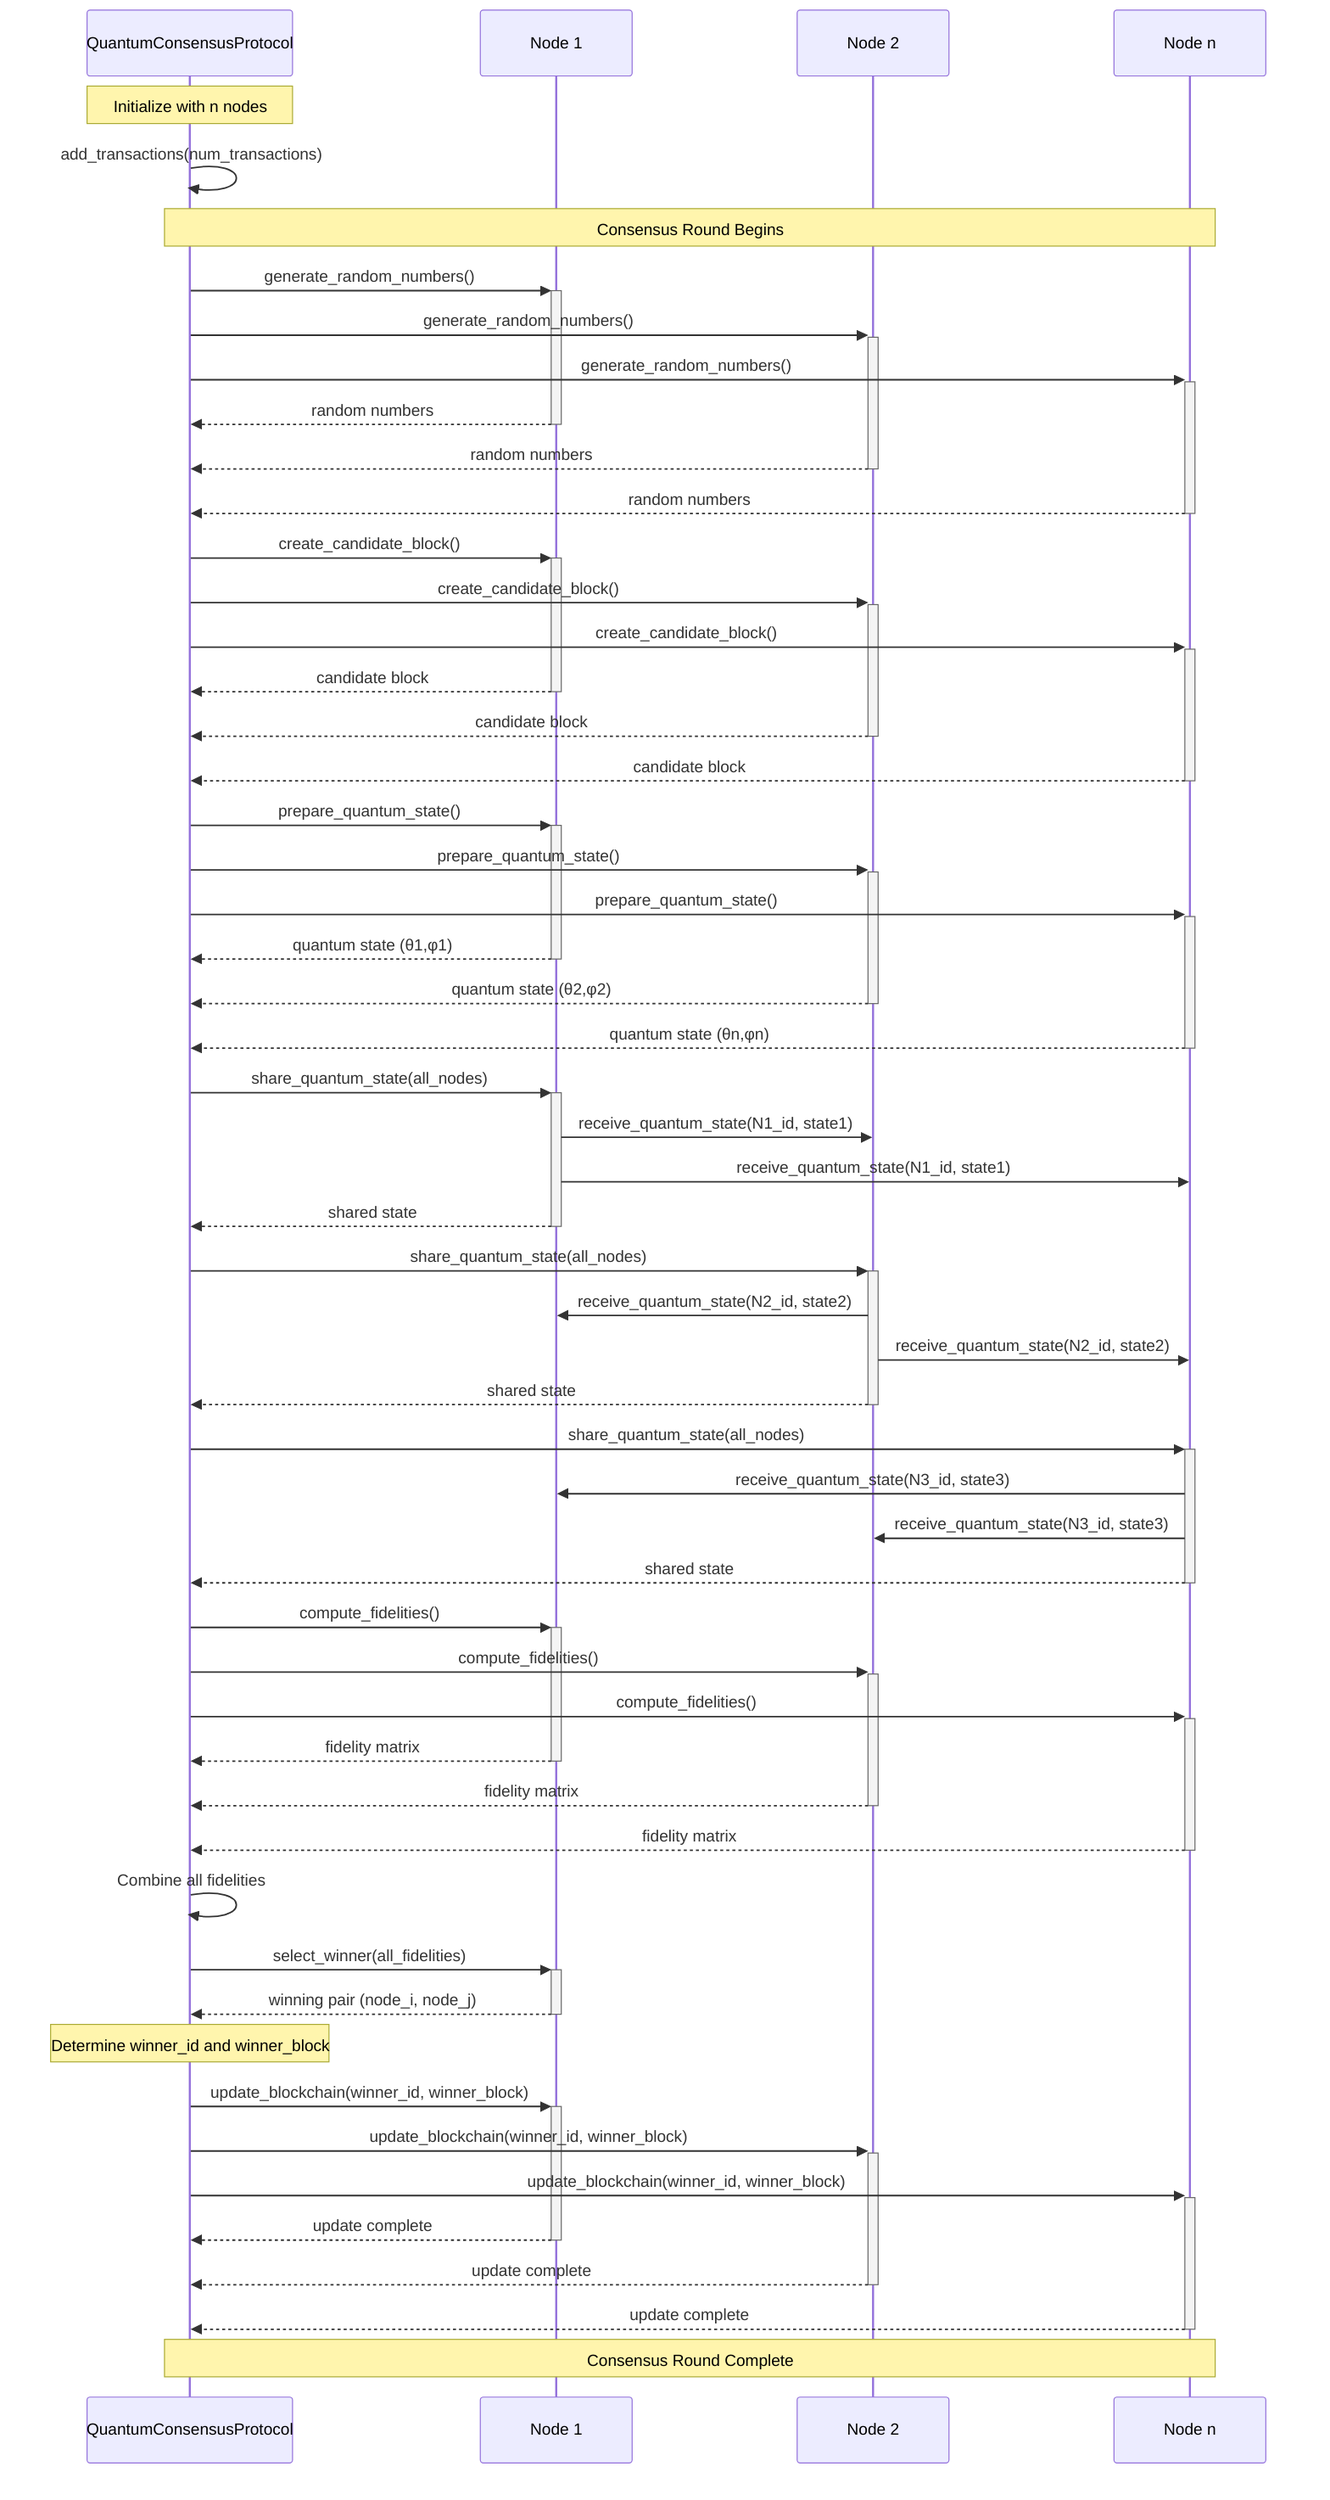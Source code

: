 sequenceDiagram
    participant P as QuantumConsensusProtocol
    participant N1 as Node 1
    participant N2 as Node 2
    participant N3 as Node n
    
    Note over P: Initialize with n nodes
    
    P->>P: add_transactions(num_transactions)
    
    Note over P,N3: Consensus Round Begins
    
    P->>+N1: generate_random_numbers()
    P->>+N2: generate_random_numbers()
    P->>+N3: generate_random_numbers()
    
    N1-->>-P: random numbers
    N2-->>-P: random numbers
    N3-->>-P: random numbers
    
    P->>+N1: create_candidate_block()
    P->>+N2: create_candidate_block()
    P->>+N3: create_candidate_block()
    
    N1-->>-P: candidate block
    N2-->>-P: candidate block
    N3-->>-P: candidate block
    
    P->>+N1: prepare_quantum_state()
    P->>+N2: prepare_quantum_state()
    P->>+N3: prepare_quantum_state()
    
    N1-->>-P: quantum state (θ1,φ1)
    N2-->>-P: quantum state (θ2,φ2)
    N3-->>-P: quantum state (θn,φn)
    
    P->>+N1: share_quantum_state(all_nodes)
    N1->>N2: receive_quantum_state(N1_id, state1)
    N1->>N3: receive_quantum_state(N1_id, state1)
    N1-->>-P: shared state
    
    P->>+N2: share_quantum_state(all_nodes)
    N2->>N1: receive_quantum_state(N2_id, state2)
    N2->>N3: receive_quantum_state(N2_id, state2)
    N2-->>-P: shared state
    
    P->>+N3: share_quantum_state(all_nodes)
    N3->>N1: receive_quantum_state(N3_id, state3)
    N3->>N2: receive_quantum_state(N3_id, state3)
    N3-->>-P: shared state
    
    P->>+N1: compute_fidelities()
    P->>+N2: compute_fidelities()
    P->>+N3: compute_fidelities()
    
    N1-->>-P: fidelity matrix
    N2-->>-P: fidelity matrix
    N3-->>-P: fidelity matrix
    
    P->>P: Combine all fidelities
    
    P->>+N1: select_winner(all_fidelities)
    N1-->>-P: winning pair (node_i, node_j)
    
    Note over P: Determine winner_id and winner_block
    
    P->>+N1: update_blockchain(winner_id, winner_block)
    P->>+N2: update_blockchain(winner_id, winner_block)
    P->>+N3: update_blockchain(winner_id, winner_block)
    
    N1-->>-P: update complete
    N2-->>-P: update complete
    N3-->>-P: update complete
    
    Note over P,N3: Consensus Round Complete